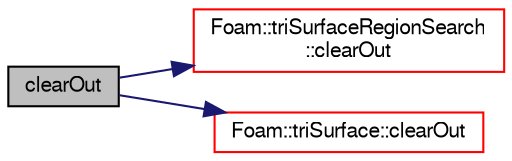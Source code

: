 digraph "clearOut"
{
  bgcolor="transparent";
  edge [fontname="FreeSans",fontsize="10",labelfontname="FreeSans",labelfontsize="10"];
  node [fontname="FreeSans",fontsize="10",shape=record];
  rankdir="LR";
  Node37 [label="clearOut",height=0.2,width=0.4,color="black", fillcolor="grey75", style="filled", fontcolor="black"];
  Node37 -> Node38 [color="midnightblue",fontsize="10",style="solid",fontname="FreeSans"];
  Node38 [label="Foam::triSurfaceRegionSearch\l::clearOut",height=0.2,width=0.4,color="red",URL="$a25526.html#af320697688df08f1438d37a86bcaf25d",tooltip="Clear storage. "];
  Node37 -> Node40 [color="midnightblue",fontsize="10",style="solid",fontname="FreeSans"];
  Node40 [label="Foam::triSurface::clearOut",height=0.2,width=0.4,color="red",URL="$a30598.html#af320697688df08f1438d37a86bcaf25d"];
}

